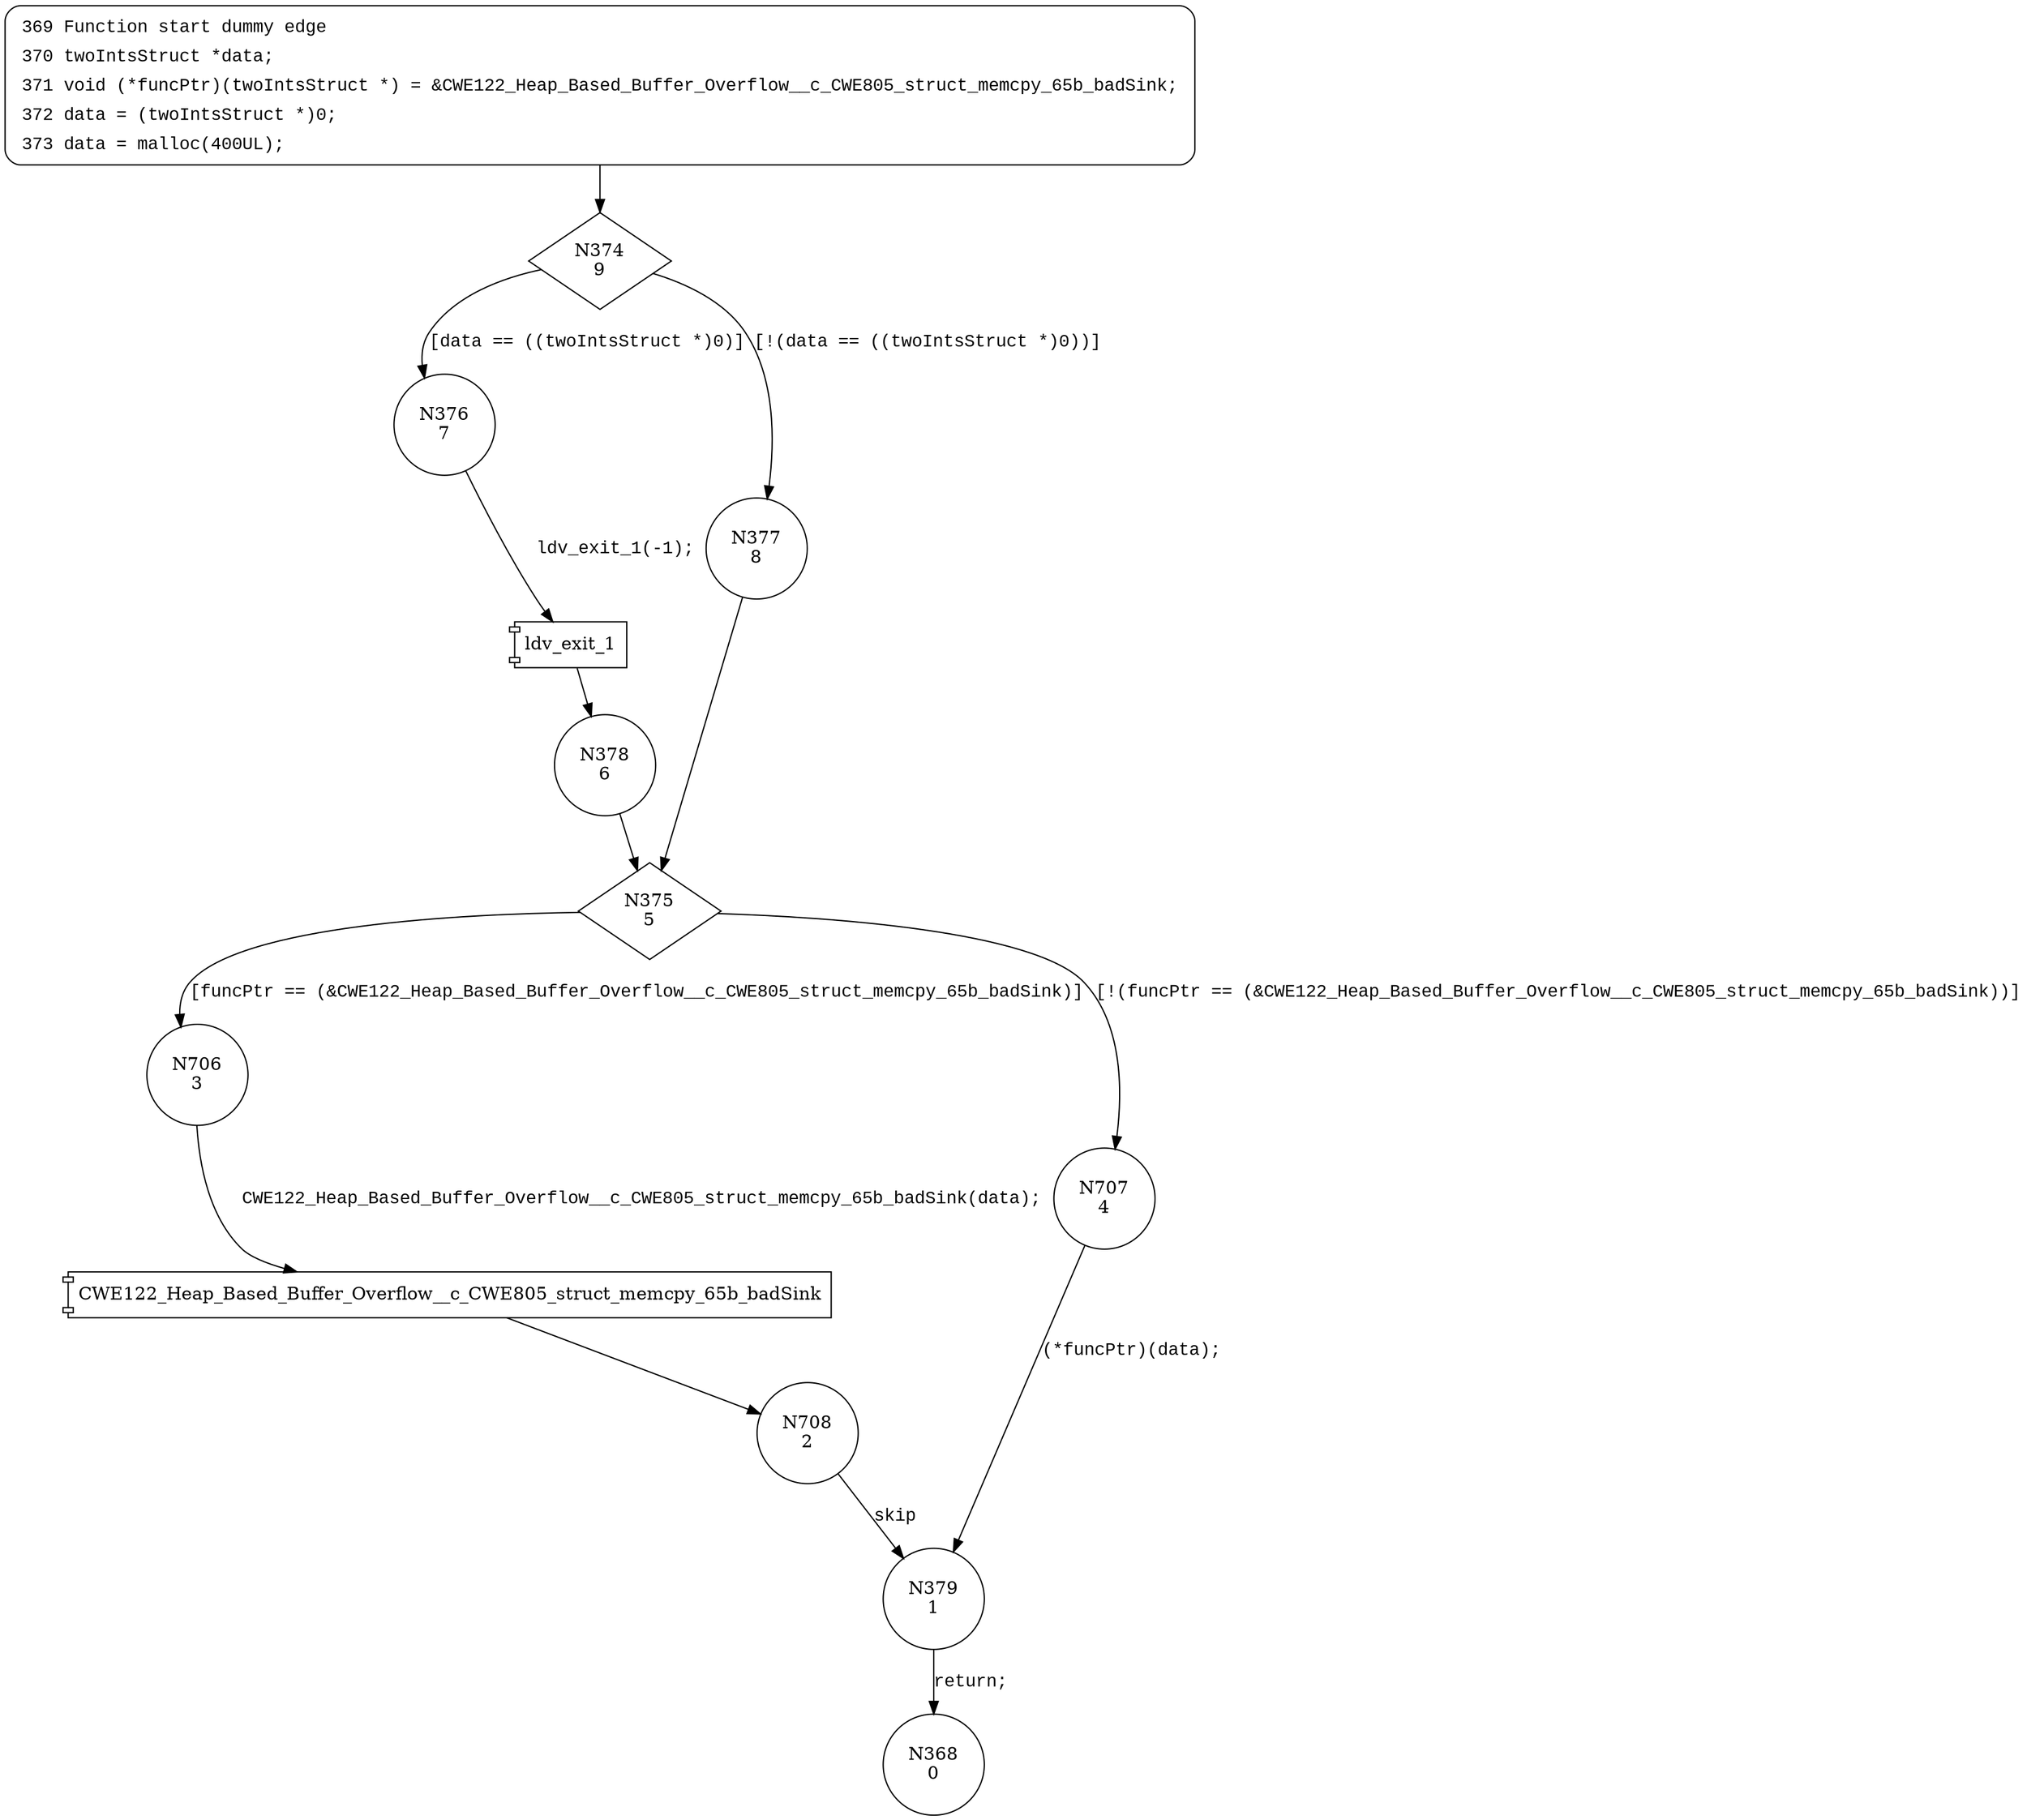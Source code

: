 digraph CWE122_Heap_Based_Buffer_Overflow__c_CWE805_struct_memcpy_65_bad {
374 [shape="diamond" label="N374\n9"]
376 [shape="circle" label="N376\n7"]
377 [shape="circle" label="N377\n8"]
375 [shape="diamond" label="N375\n5"]
706 [shape="circle" label="N706\n3"]
707 [shape="circle" label="N707\n4"]
379 [shape="circle" label="N379\n1"]
368 [shape="circle" label="N368\n0"]
708 [shape="circle" label="N708\n2"]
378 [shape="circle" label="N378\n6"]
369 [style="filled,bold" penwidth="1" fillcolor="white" fontname="Courier New" shape="Mrecord" label=<<table border="0" cellborder="0" cellpadding="3" bgcolor="white"><tr><td align="right">369</td><td align="left">Function start dummy edge</td></tr><tr><td align="right">370</td><td align="left">twoIntsStruct *data;</td></tr><tr><td align="right">371</td><td align="left">void (*funcPtr)(twoIntsStruct *) = &amp;CWE122_Heap_Based_Buffer_Overflow__c_CWE805_struct_memcpy_65b_badSink;</td></tr><tr><td align="right">372</td><td align="left">data = (twoIntsStruct *)0;</td></tr><tr><td align="right">373</td><td align="left">data = malloc(400UL);</td></tr></table>>]
369 -> 374[label=""]
374 -> 376 [label="[data == ((twoIntsStruct *)0)]" fontname="Courier New"]
374 -> 377 [label="[!(data == ((twoIntsStruct *)0))]" fontname="Courier New"]
375 -> 706 [label="[funcPtr == (&CWE122_Heap_Based_Buffer_Overflow__c_CWE805_struct_memcpy_65b_badSink)]" fontname="Courier New"]
375 -> 707 [label="[!(funcPtr == (&CWE122_Heap_Based_Buffer_Overflow__c_CWE805_struct_memcpy_65b_badSink))]" fontname="Courier New"]
379 -> 368 [label="return;" fontname="Courier New"]
100006 [shape="component" label="CWE122_Heap_Based_Buffer_Overflow__c_CWE805_struct_memcpy_65b_badSink"]
706 -> 100006 [label="CWE122_Heap_Based_Buffer_Overflow__c_CWE805_struct_memcpy_65b_badSink(data);" fontname="Courier New"]
100006 -> 708 [label="" fontname="Courier New"]
100007 [shape="component" label="ldv_exit_1"]
376 -> 100007 [label="ldv_exit_1(-1);" fontname="Courier New"]
100007 -> 378 [label="" fontname="Courier New"]
377 -> 375 [label="" fontname="Courier New"]
707 -> 379 [label="(*funcPtr)(data);" fontname="Courier New"]
708 -> 379 [label="skip" fontname="Courier New"]
378 -> 375 [label="" fontname="Courier New"]
}